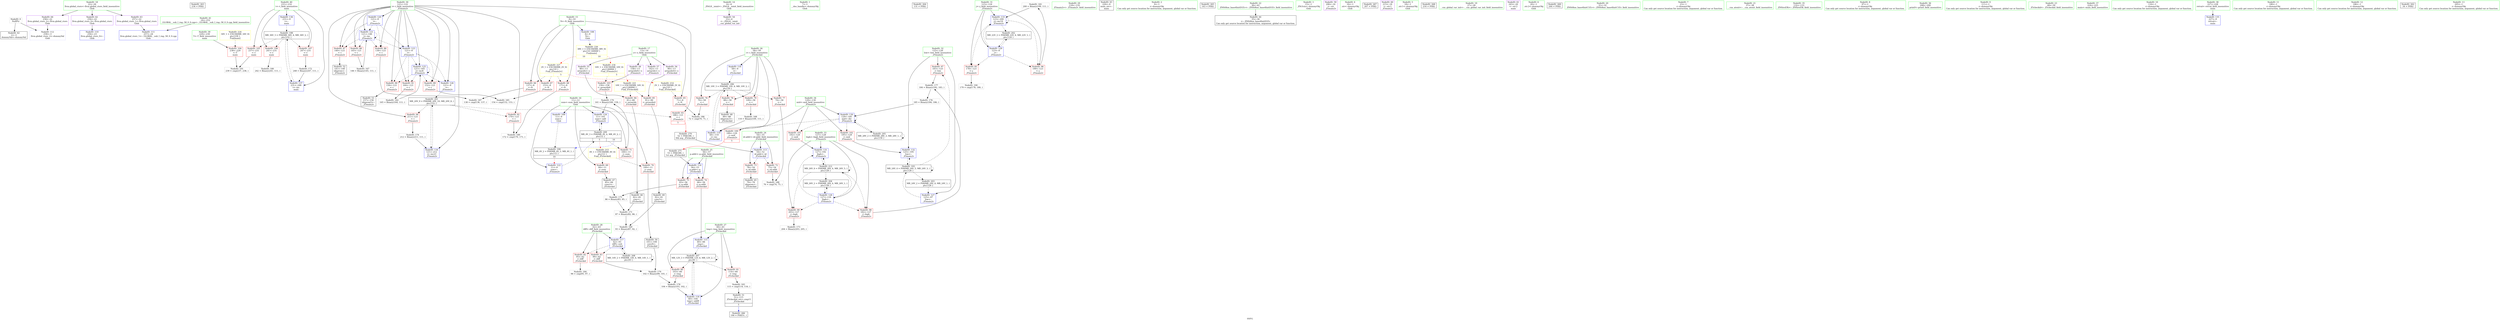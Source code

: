 digraph "SVFG" {
	label="SVFG";

	Node0x55577282d290 [shape=record,color=grey,label="{NodeID: 0\nNullPtr}"];
	Node0x55577282d290 -> Node0x555772835c70[style=solid];
	Node0x55577282d290 -> Node0x555772836f70[style=solid];
	Node0x55577285eca0 [shape=record,color=black,label="{NodeID: 263\n234 = PHI()\n}"];
	Node0x55577283fa10 [shape=record,color=grey,label="{NodeID: 180\n242 = Binary(241, 111, )\n}"];
	Node0x555772836280 [shape=record,color=red,label="{NodeID: 97\n183\<--125\n\<--low\n_Z5main2v\n}"];
	Node0x555772836280 -> Node0x55577283f590[style=solid];
	Node0x555772834320 [shape=record,color=green,label="{NodeID: 14\n4\<--6\n_ZStL8__ioinit\<--_ZStL8__ioinit_field_insensitive\nGlob }"];
	Node0x555772834320 -> Node0x5557728376b0[style=solid];
	Node0x555772836e70 [shape=record,color=blue,label="{NodeID: 111\n257\<--24\nllvm.global_ctors_1\<--_GLOBAL__sub_I_rng..58_0_0.cpp\nGlob }"];
	Node0x555772835020 [shape=record,color=green,label="{NodeID: 28\n62\<--63\ndiff\<--diff_field_insensitive\n_Z5checkid\n}"];
	Node0x555772835020 -> Node0x555772838e00[style=solid];
	Node0x555772835020 -> Node0x555772838ed0[style=solid];
	Node0x555772835020 -> Node0x55577283bb60[style=solid];
	Node0x55577284cfd0 [shape=record,color=black,label="{NodeID: 208\nMR_14V_2 = PHI(MR_14V_4, MR_14V_1, )\npts\{63 \}\n}"];
	Node0x55577284cfd0 -> Node0x55577283bb60[style=dashed];
	Node0x55577284cfd0 -> Node0x55577284cfd0[style=dashed];
	Node0x55577283c1e0 [shape=record,color=blue,label="{NodeID: 125\n121\<--165\ni\<--inc8\n_Z5main2v\n}"];
	Node0x55577283c1e0 -> Node0x5557728393b0[style=dashed];
	Node0x55577283c1e0 -> Node0x555772839480[style=dashed];
	Node0x55577283c1e0 -> Node0x555772839550[style=dashed];
	Node0x55577283c1e0 -> Node0x55577283c1e0[style=dashed];
	Node0x55577283c1e0 -> Node0x55577283c2b0[style=dashed];
	Node0x555772835c70 [shape=record,color=black,label="{NodeID: 42\n2\<--3\ndummyVal\<--dummyVal\n}"];
	Node0x555772837850 [shape=record,color=purple,label="{NodeID: 56\n90\<--13\narrayidx4\<--s\n_Z5checkid\n}"];
	Node0x555772837850 -> Node0x555772839070[style=solid];
	Node0x555772838440 [shape=record,color=red,label="{NodeID: 70\n100\<--11\n\<--sum\n_Z5checkid\n}"];
	Node0x555772838440 -> Node0x555772837370[style=solid];
	Node0x55577283e690 [shape=record,color=grey,label="{NodeID: 167\n146 = Binary(145, 111, )\n}"];
	Node0x55577283e690 -> Node0x55577283bea0[style=solid];
	Node0x555772838fa0 [shape=record,color=red,label="{NodeID: 84\n81\<--80\n\<--arrayidx\n_Z5checkid\n}"];
	Node0x555772838fa0 -> Node0x555772836010[style=solid];
	Node0x55577282d150 [shape=record,color=green,label="{NodeID: 1\n7\<--1\n__dso_handle\<--dummyObj\nGlob }"];
	Node0x55577285eda0 [shape=record,color=black,label="{NodeID: 264\n131 = PHI()\n}"];
	Node0x55577283fb90 [shape=record,color=grey,label="{NodeID: 181\n200 = Binary(199, 111, )\n}"];
	Node0x55577283fb90 -> Node0x55577283c860[style=solid];
	Node0x555772836350 [shape=record,color=red,label="{NodeID: 98\n182\<--127\n\<--high\n_Z5main2v\n}"];
	Node0x555772836350 -> Node0x55577283f590[style=solid];
	Node0x5557728343e0 [shape=record,color=green,label="{NodeID: 15\n8\<--10\nN\<--N_field_insensitive\nGlob }"];
	Node0x5557728343e0 -> Node0x555772838030[style=solid];
	Node0x5557728343e0 -> Node0x555772838100[style=solid];
	Node0x5557728343e0 -> Node0x5557728381d0[style=solid];
	Node0x5557728343e0 -> Node0x5557728382a0[style=solid];
	Node0x5557728343e0 -> Node0x555772836b70[style=solid];
	Node0x555772836f70 [shape=record,color=blue, style = dotted,label="{NodeID: 112\n258\<--3\nllvm.global_ctors_2\<--dummyVal\nGlob }"];
	Node0x5557728350f0 [shape=record,color=green,label="{NodeID: 29\n118\<--119\n_Z5main2v\<--_Z5main2v_field_insensitive\n}"];
	Node0x55577284d4d0 [shape=record,color=black,label="{NodeID: 209\nMR_4V_3 = PHI(MR_4V_4, MR_4V_2, )\npts\{12 \}\n|{|<s2>5|<s3>10}}"];
	Node0x55577284d4d0 -> Node0x555772838510[style=dashed];
	Node0x55577284d4d0 -> Node0x55577283c110[style=dashed];
	Node0x55577284d4d0:s2 -> Node0x555772850100[style=dashed,color=red];
	Node0x55577284d4d0:s3 -> Node0x55577284a2d0[style=dashed,color=blue];
	Node0x55577283c2b0 [shape=record,color=blue,label="{NodeID: 126\n121\<--9\ni\<--\n_Z5main2v\n}"];
	Node0x55577283c2b0 -> Node0x55577284acd0[style=dashed];
	Node0x555772835d70 [shape=record,color=black,label="{NodeID: 43\n226\<--9\nmain_ret\<--\nmain\n}"];
	Node0x555772837920 [shape=record,color=purple,label="{NodeID: 57\n142\<--13\narrayidx\<--s\n_Z5main2v\n}"];
	Node0x555772838510 [shape=record,color=red,label="{NodeID: 71\n160\<--11\n\<--sum\n_Z5main2v\n}"];
	Node0x555772838510 -> Node0x55577283eb10[style=solid];
	Node0x55577283e810 [shape=record,color=grey,label="{NodeID: 168\n110 = Binary(109, 111, )\n}"];
	Node0x55577283e810 -> Node0x55577283bd00[style=solid];
	Node0x555772839070 [shape=record,color=red,label="{NodeID: 85\n91\<--90\n\<--arrayidx4\n_Z5checkid\n}"];
	Node0x555772839070 -> Node0x5557728372a0[style=solid];
	Node0x555772833560 [shape=record,color=green,label="{NodeID: 2\n9\<--1\n\<--dummyObj\nCan only get source location for instruction, argument, global var or function.}"];
	Node0x55577285eea0 [shape=record,color=black,label="{NodeID: 265\n143 = PHI()\n}"];
	Node0x55577283fd10 [shape=record,color=grey,label="{NodeID: 182\n165 = Binary(164, 111, )\n}"];
	Node0x55577283fd10 -> Node0x55577283c1e0[style=solid];
	Node0x555772836420 [shape=record,color=red,label="{NodeID: 99\n203\<--127\n\<--high\n_Z5main2v\n}"];
	Node0x555772836420 -> Node0x55577283ef90[style=solid];
	Node0x5557728344e0 [shape=record,color=green,label="{NodeID: 16\n11\<--12\nsum\<--sum_field_insensitive\nGlob }"];
	Node0x5557728344e0 -> Node0x555772838370[style=solid];
	Node0x5557728344e0 -> Node0x555772838440[style=solid];
	Node0x5557728344e0 -> Node0x555772838510[style=solid];
	Node0x5557728344e0 -> Node0x555772836c70[style=solid];
	Node0x5557728344e0 -> Node0x55577283bf70[style=solid];
	Node0x5557728344e0 -> Node0x55577283c110[style=solid];
	Node0x555772837070 [shape=record,color=blue,label="{NodeID: 113\n54\<--52\nid.addr\<--id\n_Z5checkid\n}"];
	Node0x555772837070 -> Node0x5557728385e0[style=dashed];
	Node0x555772837070 -> Node0x5557728386b0[style=dashed];
	Node0x5557728351f0 [shape=record,color=green,label="{NodeID: 30\n121\<--122\ni\<--i_field_insensitive\n_Z5main2v\n}"];
	Node0x5557728351f0 -> Node0x555772839140[style=solid];
	Node0x5557728351f0 -> Node0x555772839210[style=solid];
	Node0x5557728351f0 -> Node0x5557728392e0[style=solid];
	Node0x5557728351f0 -> Node0x5557728393b0[style=solid];
	Node0x5557728351f0 -> Node0x555772839480[style=solid];
	Node0x5557728351f0 -> Node0x555772839550[style=solid];
	Node0x5557728351f0 -> Node0x555772839620[style=solid];
	Node0x5557728351f0 -> Node0x5557728396f0[style=solid];
	Node0x5557728351f0 -> Node0x5557728397c0[style=solid];
	Node0x5557728351f0 -> Node0x55577283bdd0[style=solid];
	Node0x5557728351f0 -> Node0x55577283bea0[style=solid];
	Node0x5557728351f0 -> Node0x55577283c040[style=solid];
	Node0x5557728351f0 -> Node0x55577283c1e0[style=solid];
	Node0x5557728351f0 -> Node0x55577283c2b0[style=solid];
	Node0x5557728351f0 -> Node0x55577283c930[style=solid];
	Node0x55577283c380 [shape=record,color=blue,label="{NodeID: 127\n125\<--97\nlow\<--\n_Z5main2v\n}"];
	Node0x55577283c380 -> Node0x5557728484d0[style=dashed];
	Node0x555772835e40 [shape=record,color=black,label="{NodeID: 44\n35\<--36\n\<--_ZNSt8ios_base4InitD1Ev\nCan only get source location for instruction, argument, global var or function.}"];
	Node0x555772850910 [shape=record,color=yellow,style=double,label="{NodeID: 224\n34V_1 = ENCHI(MR_34V_0)\npts\{230 \}\nFun[main]}"];
	Node0x555772850910 -> Node0x555772836830[style=dashed];
	Node0x5557728379f0 [shape=record,color=purple,label="{NodeID: 58\n158\<--13\narrayidx6\<--s\n_Z5main2v\n}"];
	Node0x5557728379f0 -> Node0x555772836760[style=solid];
	Node0x5557728385e0 [shape=record,color=red,label="{NodeID: 72\n75\<--54\n\<--id.addr\n_Z5checkid\n}"];
	Node0x5557728385e0 -> Node0x555772840610[style=solid];
	Node0x55577283e990 [shape=record,color=grey,label="{NodeID: 169\n93 = Binary(87, 92, )\n}"];
	Node0x55577283e990 -> Node0x55577283bb60[style=solid];
	Node0x555772839140 [shape=record,color=red,label="{NodeID: 86\n136\<--121\n\<--i\n_Z5main2v\n}"];
	Node0x555772839140 -> Node0x555772840490[style=solid];
	Node0x55577282c260 [shape=record,color=green,label="{NodeID: 3\n15\<--1\n_ZSt3cin\<--dummyObj\nGlob }"];
	Node0x55577285efa0 [shape=record,color=black,label="{NodeID: 266\n190 = PHI(51, )\n}"];
	Node0x55577283fe90 [shape=record,color=grey,label="{NodeID: 183\n115 = cmp(114, 116, )\n}"];
	Node0x55577283fe90 -> Node0x555772837440[style=solid];
	Node0x5557728364f0 [shape=record,color=red,label="{NodeID: 100\n189\<--129\n\<--mid\n_Z5main2v\n|{<s0>5}}"];
	Node0x5557728364f0:s0 -> Node0x55577285f590[style=solid,color=red];
	Node0x5557728345e0 [shape=record,color=green,label="{NodeID: 17\n13\<--14\ns\<--s_field_insensitive\nGlob }"];
	Node0x5557728345e0 -> Node0x555772837780[style=solid];
	Node0x5557728345e0 -> Node0x555772837850[style=solid];
	Node0x5557728345e0 -> Node0x555772837920[style=solid];
	Node0x5557728345e0 -> Node0x5557728379f0[style=solid];
	Node0x555772837140 [shape=record,color=blue,label="{NodeID: 114\n56\<--53\np.addr\<--p\n_Z5checkid\n}"];
	Node0x555772837140 -> Node0x555772838780[style=dashed];
	Node0x555772837140 -> Node0x555772838850[style=dashed];
	Node0x5557728352c0 [shape=record,color=green,label="{NodeID: 31\n123\<--124\nj\<--j_field_insensitive\n_Z5main2v\n}"];
	Node0x5557728352c0 -> Node0x555772839890[style=solid];
	Node0x5557728352c0 -> Node0x5557728361b0[style=solid];
	Node0x5557728352c0 -> Node0x55577283c520[style=solid];
	Node0x5557728352c0 -> Node0x55577283c860[style=solid];
	Node0x55577283c450 [shape=record,color=blue,label="{NodeID: 128\n127\<--116\nhigh\<--\n_Z5main2v\n}"];
	Node0x55577283c450 -> Node0x555772836350[style=dashed];
	Node0x55577283c450 -> Node0x555772836420[style=dashed];
	Node0x55577283c450 -> Node0x55577283c6c0[style=dashed];
	Node0x55577283c450 -> Node0x55577284bbd0[style=dashed];
	Node0x55577283c450 -> Node0x55577284e3d0[style=dashed];
	Node0x555772835f40 [shape=record,color=black,label="{NodeID: 45\n79\<--78\nidxprom\<--\n_Z5checkid\n}"];
	Node0x555772837ac0 [shape=record,color=purple,label="{NodeID: 59\n206\<--16\n\<--.str\n_Z5main2v\n}"];
	Node0x5557728386b0 [shape=record,color=red,label="{NodeID: 73\n78\<--54\n\<--id.addr\n_Z5checkid\n}"];
	Node0x5557728386b0 -> Node0x555772835f40[style=solid];
	Node0x55577283eb10 [shape=record,color=grey,label="{NodeID: 170\n161 = Binary(160, 159, )\n}"];
	Node0x55577283eb10 -> Node0x55577283c110[style=solid];
	Node0x555772839210 [shape=record,color=red,label="{NodeID: 87\n140\<--121\n\<--i\n_Z5main2v\n}"];
	Node0x555772839210 -> Node0x555772837510[style=solid];
	Node0x55577282c2f0 [shape=record,color=green,label="{NodeID: 4\n16\<--1\n.str\<--dummyObj\nGlob }"];
	Node0x55577285f100 [shape=record,color=black,label="{NodeID: 267\n207 = PHI()\n}"];
	Node0x555772840010 [shape=record,color=grey,label="{NodeID: 184\n96 = cmp(95, 97, )\n}"];
	Node0x5557728365c0 [shape=record,color=red,label="{NodeID: 101\n192\<--129\n\<--mid\n_Z5main2v\n}"];
	Node0x5557728365c0 -> Node0x55577283c6c0[style=solid];
	Node0x5557728346e0 [shape=record,color=green,label="{NodeID: 18\n22\<--26\nllvm.global_ctors\<--llvm.global_ctors_field_insensitive\nGlob }"];
	Node0x5557728346e0 -> Node0x555772837d30[style=solid];
	Node0x5557728346e0 -> Node0x555772837e30[style=solid];
	Node0x5557728346e0 -> Node0x555772837f30[style=solid];
	Node0x555772849dd0 [shape=record,color=black,label="{NodeID: 198\nMR_36V_3 = PHI(MR_36V_4, MR_36V_2, )\npts\{232 \}\n}"];
	Node0x555772849dd0 -> Node0x555772836900[style=dashed];
	Node0x555772849dd0 -> Node0x5557728369d0[style=dashed];
	Node0x555772849dd0 -> Node0x555772836aa0[style=dashed];
	Node0x555772849dd0 -> Node0x55577283cba0[style=dashed];
	Node0x55577283b9c0 [shape=record,color=blue,label="{NodeID: 115\n60\<--66\ntmp\<--\n_Z5checkid\n}"];
	Node0x55577283b9c0 -> Node0x55577284cad0[style=dashed];
	Node0x555772835390 [shape=record,color=green,label="{NodeID: 32\n125\<--126\nlow\<--low_field_insensitive\n_Z5main2v\n}"];
	Node0x555772835390 -> Node0x555772836280[style=solid];
	Node0x555772835390 -> Node0x55577283c380[style=solid];
	Node0x555772835390 -> Node0x55577283c790[style=solid];
	Node0x55577284e3d0 [shape=record,color=black,label="{NodeID: 212\nMR_26V_6 = PHI(MR_26V_4, MR_26V_5, )\npts\{128 \}\n}"];
	Node0x55577284e3d0 -> Node0x555772836350[style=dashed];
	Node0x55577284e3d0 -> Node0x555772836420[style=dashed];
	Node0x55577284e3d0 -> Node0x55577283c6c0[style=dashed];
	Node0x55577284e3d0 -> Node0x55577284bbd0[style=dashed];
	Node0x55577284e3d0 -> Node0x55577284e3d0[style=dashed];
	Node0x55577283c520 [shape=record,color=blue,label="{NodeID: 129\n123\<--9\nj\<--\n_Z5main2v\n}"];
	Node0x55577283c520 -> Node0x555772839890[style=dashed];
	Node0x55577283c520 -> Node0x5557728361b0[style=dashed];
	Node0x55577283c520 -> Node0x55577283c860[style=dashed];
	Node0x55577283c520 -> Node0x55577284b1d0[style=dashed];
	Node0x555772836010 [shape=record,color=black,label="{NodeID: 46\n82\<--81\nconv\<--\n_Z5checkid\n}"];
	Node0x555772836010 -> Node0x55577283ec90[style=solid];
	Node0x555772850ad0 [shape=record,color=yellow,style=double,label="{NodeID: 226\n38V_1 = ENCHI(MR_38V_0)\npts\{10 140000 \}\nFun[main]|{<s0>10|<s1>10}}"];
	Node0x555772850ad0:s0 -> Node0x555772850be0[style=dashed,color=red];
	Node0x555772850ad0:s1 -> Node0x555772851230[style=dashed,color=red];
	Node0x555772837b90 [shape=record,color=purple,label="{NodeID: 60\n215\<--18\n\<--.str.1\n_Z5main2v\n}"];
	Node0x555772838780 [shape=record,color=red,label="{NodeID: 74\n66\<--56\n\<--p.addr\n_Z5checkid\n}"];
	Node0x555772838780 -> Node0x55577283b9c0[style=solid];
	Node0x55577283ec90 [shape=record,color=grey,label="{NodeID: 171\n87 = Binary(82, 86, )\n}"];
	Node0x55577283ec90 -> Node0x55577283e990[style=solid];
	Node0x5557728392e0 [shape=record,color=red,label="{NodeID: 88\n145\<--121\n\<--i\n_Z5main2v\n}"];
	Node0x5557728392e0 -> Node0x55577283e690[style=solid];
	Node0x555772833e10 [shape=record,color=green,label="{NodeID: 5\n18\<--1\n.str.1\<--dummyObj\nGlob }"];
	Node0x55577285f1d0 [shape=record,color=black,label="{NodeID: 268\n216 = PHI()\n}"];
	Node0x555772840190 [shape=record,color=grey,label="{NodeID: 185\n154 = cmp(152, 153, )\n}"];
	Node0x555772836690 [shape=record,color=red,label="{NodeID: 102\n195\<--129\n\<--mid\n_Z5main2v\n}"];
	Node0x555772836690 -> Node0x55577283c790[style=solid];
	Node0x5557728347e0 [shape=record,color=green,label="{NodeID: 19\n27\<--28\n__cxx_global_var_init\<--__cxx_global_var_init_field_insensitive\n}"];
	Node0x55577284a2d0 [shape=record,color=black,label="{NodeID: 199\nMR_4V_2 = PHI(MR_4V_3, MR_4V_1, )\npts\{12 \}\n|{<s0>10}}"];
	Node0x55577284a2d0:s0 -> Node0x55577283bf70[style=dashed,color=red];
	Node0x55577283ba90 [shape=record,color=blue,label="{NodeID: 116\n58\<--9\ni\<--\n_Z5checkid\n}"];
	Node0x55577283ba90 -> Node0x55577284c5d0[style=dashed];
	Node0x555772835460 [shape=record,color=green,label="{NodeID: 33\n127\<--128\nhigh\<--high_field_insensitive\n_Z5main2v\n}"];
	Node0x555772835460 -> Node0x555772836350[style=solid];
	Node0x555772835460 -> Node0x555772836420[style=solid];
	Node0x555772835460 -> Node0x55577283c450[style=solid];
	Node0x555772835460 -> Node0x55577283c6c0[style=solid];
	Node0x55577283c5f0 [shape=record,color=blue,label="{NodeID: 130\n129\<--185\nmid\<--div\n_Z5main2v\n}"];
	Node0x55577283c5f0 -> Node0x5557728364f0[style=dashed];
	Node0x55577283c5f0 -> Node0x5557728365c0[style=dashed];
	Node0x55577283c5f0 -> Node0x555772836690[style=dashed];
	Node0x55577283c5f0 -> Node0x55577283c5f0[style=dashed];
	Node0x55577283c5f0 -> Node0x55577284c0d0[style=dashed];
	Node0x5557728360e0 [shape=record,color=black,label="{NodeID: 47\n85\<--84\nconv2\<--\n_Z5checkid\n}"];
	Node0x5557728360e0 -> Node0x55577283f290[style=solid];
	Node0x555772850be0 [shape=record,color=yellow,style=double,label="{NodeID: 227\n2V_1 = ENCHI(MR_2V_0)\npts\{10 \}\nFun[_Z5main2v]|{|<s3>5}}"];
	Node0x555772850be0 -> Node0x555772838100[style=dashed];
	Node0x555772850be0 -> Node0x5557728381d0[style=dashed];
	Node0x555772850be0 -> Node0x5557728382a0[style=dashed];
	Node0x555772850be0:s3 -> Node0x55577284edd0[style=dashed,color=red];
	Node0x555772837c60 [shape=record,color=purple,label="{NodeID: 61\n243\<--20\n\<--.str.2\nmain\n}"];
	Node0x555772838850 [shape=record,color=red,label="{NodeID: 75\n83\<--56\n\<--p.addr\n_Z5checkid\n}"];
	Node0x555772838850 -> Node0x55577283f290[style=solid];
	Node0x55577283ee10 [shape=record,color=grey,label="{NodeID: 172\n248 = Binary(247, 111, )\n}"];
	Node0x55577283ee10 -> Node0x55577283cba0[style=solid];
	Node0x5557728393b0 [shape=record,color=red,label="{NodeID: 89\n152\<--121\n\<--i\n_Z5main2v\n}"];
	Node0x5557728393b0 -> Node0x555772840190[style=solid];
	Node0x555772833ea0 [shape=record,color=green,label="{NodeID: 6\n20\<--1\n.str.2\<--dummyObj\nGlob }"];
	Node0x55577285f2a0 [shape=record,color=black,label="{NodeID: 269\n244 = PHI()\n}"];
	Node0x555772840310 [shape=record,color=grey,label="{NodeID: 186\n72 = cmp(70, 71, )\n}"];
	Node0x555772836760 [shape=record,color=red,label="{NodeID: 103\n159\<--158\n\<--arrayidx6\n_Z5main2v\n}"];
	Node0x555772836760 -> Node0x55577283eb10[style=solid];
	Node0x5557728348e0 [shape=record,color=green,label="{NodeID: 20\n31\<--32\n_ZNSt8ios_base4InitC1Ev\<--_ZNSt8ios_base4InitC1Ev_field_insensitive\n}"];
	Node0x55577283bb60 [shape=record,color=blue,label="{NodeID: 117\n62\<--93\ndiff\<--sub\n_Z5checkid\n}"];
	Node0x55577283bb60 -> Node0x555772838e00[style=dashed];
	Node0x55577283bb60 -> Node0x555772838ed0[style=dashed];
	Node0x55577283bb60 -> Node0x55577284cfd0[style=dashed];
	Node0x555772835530 [shape=record,color=green,label="{NodeID: 34\n129\<--130\nmid\<--mid_field_insensitive\n_Z5main2v\n}"];
	Node0x555772835530 -> Node0x5557728364f0[style=solid];
	Node0x555772835530 -> Node0x5557728365c0[style=solid];
	Node0x555772835530 -> Node0x555772836690[style=solid];
	Node0x555772835530 -> Node0x55577283c5f0[style=solid];
	Node0x55577284edd0 [shape=record,color=yellow,style=double,label="{NodeID: 214\n2V_1 = ENCHI(MR_2V_0)\npts\{10 \}\nFun[_Z5checkid]}"];
	Node0x55577284edd0 -> Node0x555772838030[style=dashed];
	Node0x55577283c6c0 [shape=record,color=blue,label="{NodeID: 131\n127\<--192\nhigh\<--\n_Z5main2v\n}"];
	Node0x55577283c6c0 -> Node0x55577284e3d0[style=dashed];
	Node0x5557728371d0 [shape=record,color=black,label="{NodeID: 48\n89\<--88\nidxprom3\<--\n_Z5checkid\n}"];
	Node0x555772837d30 [shape=record,color=purple,label="{NodeID: 62\n256\<--22\nllvm.global_ctors_0\<--llvm.global_ctors\nGlob }"];
	Node0x555772837d30 -> Node0x555772836d70[style=solid];
	Node0x555772838920 [shape=record,color=red,label="{NodeID: 76\n70\<--58\n\<--i\n_Z5checkid\n}"];
	Node0x555772838920 -> Node0x555772840310[style=solid];
	Node0x55577283ef90 [shape=record,color=grey,label="{NodeID: 173\n204 = Binary(203, 205, )\n}"];
	Node0x555772839480 [shape=record,color=red,label="{NodeID: 90\n156\<--121\n\<--i\n_Z5main2v\n}"];
	Node0x555772839480 -> Node0x5557728375e0[style=solid];
	Node0x555772833f30 [shape=record,color=green,label="{NodeID: 7\n23\<--1\n\<--dummyObj\nCan only get source location for instruction, argument, global var or function.}"];
	Node0x55577285f3a0 [shape=record,color=black,label="{NodeID: 270\n52 = PHI(188, )\n0th arg _Z5checkid }"];
	Node0x55577285f3a0 -> Node0x555772837070[style=solid];
	Node0x555772840490 [shape=record,color=grey,label="{NodeID: 187\n138 = cmp(136, 137, )\n}"];
	Node0x555772836830 [shape=record,color=red,label="{NodeID: 104\n238\<--229\n\<--T\nmain\n}"];
	Node0x555772836830 -> Node0x555772840a90[style=solid];
	Node0x5557728349e0 [shape=record,color=green,label="{NodeID: 21\n37\<--38\n__cxa_atexit\<--__cxa_atexit_field_insensitive\n}"];
	Node0x55577284acd0 [shape=record,color=black,label="{NodeID: 201\nMR_20V_9 = PHI(MR_20V_10, MR_20V_8, )\npts\{122 \}\n}"];
	Node0x55577284acd0 -> Node0x555772839620[style=dashed];
	Node0x55577284acd0 -> Node0x5557728396f0[style=dashed];
	Node0x55577284acd0 -> Node0x5557728397c0[style=dashed];
	Node0x55577284acd0 -> Node0x55577283c930[style=dashed];
	Node0x55577283bc30 [shape=record,color=blue,label="{NodeID: 118\n60\<--104\ntmp\<--add9\n_Z5checkid\n}"];
	Node0x55577283bc30 -> Node0x55577284cad0[style=dashed];
	Node0x555772835600 [shape=record,color=green,label="{NodeID: 35\n132\<--133\n_ZNSirsERi\<--_ZNSirsERi_field_insensitive\n}"];
	Node0x555772850100 [shape=record,color=yellow,style=double,label="{NodeID: 215\n4V_1 = ENCHI(MR_4V_0)\npts\{12 \}\nFun[_Z5checkid]}"];
	Node0x555772850100 -> Node0x555772838370[style=dashed];
	Node0x555772850100 -> Node0x555772838440[style=dashed];
	Node0x55577283c790 [shape=record,color=blue,label="{NodeID: 132\n125\<--195\nlow\<--\n_Z5main2v\n}"];
	Node0x55577283c790 -> Node0x5557728484d0[style=dashed];
	Node0x5557728372a0 [shape=record,color=black,label="{NodeID: 49\n92\<--91\nconv5\<--\n_Z5checkid\n}"];
	Node0x5557728372a0 -> Node0x55577283e990[style=solid];
	Node0x555772837e30 [shape=record,color=purple,label="{NodeID: 63\n257\<--22\nllvm.global_ctors_1\<--llvm.global_ctors\nGlob }"];
	Node0x555772837e30 -> Node0x555772836e70[style=solid];
	Node0x5557728389f0 [shape=record,color=red,label="{NodeID: 77\n74\<--58\n\<--i\n_Z5checkid\n}"];
	Node0x5557728389f0 -> Node0x555772840610[style=solid];
	Node0x55577283f110 [shape=record,color=grey,label="{NodeID: 174\n212 = Binary(211, 111, )\n}"];
	Node0x55577283f110 -> Node0x55577283c930[style=solid];
	Node0x555772839550 [shape=record,color=red,label="{NodeID: 91\n164\<--121\n\<--i\n_Z5main2v\n}"];
	Node0x555772839550 -> Node0x55577283fd10[style=solid];
	Node0x555772833fc0 [shape=record,color=green,label="{NodeID: 8\n97\<--1\n\<--dummyObj\nCan only get source location for instruction, argument, global var or function.}"];
	Node0x55577285f590 [shape=record,color=black,label="{NodeID: 271\n53 = PHI(189, )\n1st arg _Z5checkid }"];
	Node0x55577285f590 -> Node0x555772837140[style=solid];
	Node0x555772840610 [shape=record,color=grey,label="{NodeID: 188\n76 = cmp(74, 75, )\n}"];
	Node0x555772836900 [shape=record,color=red,label="{NodeID: 105\n237\<--231\n\<--t\nmain\n}"];
	Node0x555772836900 -> Node0x555772840a90[style=solid];
	Node0x555772834ae0 [shape=record,color=green,label="{NodeID: 22\n36\<--42\n_ZNSt8ios_base4InitD1Ev\<--_ZNSt8ios_base4InitD1Ev_field_insensitive\n}"];
	Node0x555772834ae0 -> Node0x555772835e40[style=solid];
	Node0x55577284b1d0 [shape=record,color=black,label="{NodeID: 202\nMR_22V_2 = PHI(MR_22V_4, MR_22V_1, )\npts\{124 \}\n}"];
	Node0x55577284b1d0 -> Node0x55577283c520[style=dashed];
	Node0x55577283bd00 [shape=record,color=blue,label="{NodeID: 119\n58\<--110\ni\<--inc\n_Z5checkid\n}"];
	Node0x55577283bd00 -> Node0x55577284c5d0[style=dashed];
	Node0x555772835700 [shape=record,color=green,label="{NodeID: 36\n208\<--209\nprintf\<--printf_field_insensitive\n}"];
	Node0x55577283c860 [shape=record,color=blue,label="{NodeID: 133\n123\<--200\nj\<--inc19\n_Z5main2v\n}"];
	Node0x55577283c860 -> Node0x555772839890[style=dashed];
	Node0x55577283c860 -> Node0x5557728361b0[style=dashed];
	Node0x55577283c860 -> Node0x55577283c860[style=dashed];
	Node0x55577283c860 -> Node0x55577284b1d0[style=dashed];
	Node0x555772837370 [shape=record,color=black,label="{NodeID: 50\n101\<--100\nconv8\<--\n_Z5checkid\n}"];
	Node0x555772837370 -> Node0x55577283f890[style=solid];
	Node0x555772837f30 [shape=record,color=purple,label="{NodeID: 64\n258\<--22\nllvm.global_ctors_2\<--llvm.global_ctors\nGlob }"];
	Node0x555772837f30 -> Node0x555772836f70[style=solid];
	Node0x555772838ac0 [shape=record,color=red,label="{NodeID: 78\n88\<--58\n\<--i\n_Z5checkid\n}"];
	Node0x555772838ac0 -> Node0x5557728371d0[style=solid];
	Node0x55577283f290 [shape=record,color=grey,label="{NodeID: 175\n86 = Binary(83, 85, )\n}"];
	Node0x55577283f290 -> Node0x55577283ec90[style=solid];
	Node0x555772839620 [shape=record,color=red,label="{NodeID: 92\n170\<--121\n\<--i\n_Z5main2v\n}"];
	Node0x555772839620 -> Node0x555772840790[style=solid];
	Node0x555772834050 [shape=record,color=green,label="{NodeID: 9\n111\<--1\n\<--dummyObj\nCan only get source location for instruction, argument, global var or function.}"];
	Node0x555772840790 [shape=record,color=grey,label="{NodeID: 189\n172 = cmp(170, 171, )\n}"];
	Node0x5557728369d0 [shape=record,color=red,label="{NodeID: 106\n241\<--231\n\<--t\nmain\n}"];
	Node0x5557728369d0 -> Node0x55577283fa10[style=solid];
	Node0x555772834be0 [shape=record,color=green,label="{NodeID: 23\n49\<--50\n_Z5checkid\<--_Z5checkid_field_insensitive\n}"];
	Node0x55577284b6d0 [shape=record,color=black,label="{NodeID: 203\nMR_24V_2 = PHI(MR_24V_4, MR_24V_1, )\npts\{126 \}\n}"];
	Node0x55577284b6d0 -> Node0x55577283c380[style=dashed];
	Node0x55577283bdd0 [shape=record,color=blue,label="{NodeID: 120\n121\<--9\ni\<--\n_Z5main2v\n}"];
	Node0x55577283bdd0 -> Node0x555772839140[style=dashed];
	Node0x55577283bdd0 -> Node0x555772839210[style=dashed];
	Node0x55577283bdd0 -> Node0x5557728392e0[style=dashed];
	Node0x55577283bdd0 -> Node0x55577283bea0[style=dashed];
	Node0x55577283bdd0 -> Node0x55577283c040[style=dashed];
	Node0x555772835800 [shape=record,color=green,label="{NodeID: 37\n224\<--225\nmain\<--main_field_insensitive\n}"];
	Node0x55577283c930 [shape=record,color=blue,label="{NodeID: 134\n121\<--212\ni\<--inc23\n_Z5main2v\n}"];
	Node0x55577283c930 -> Node0x55577284acd0[style=dashed];
	Node0x555772837440 [shape=record,color=black,label="{NodeID: 51\n51\<--115\n_Z5checkid_ret\<--cmp11\n_Z5checkid\n|{<s0>5}}"];
	Node0x555772837440:s0 -> Node0x55577285efa0[style=solid,color=blue];
	Node0x555772838030 [shape=record,color=red,label="{NodeID: 65\n71\<--8\n\<--N\n_Z5checkid\n}"];
	Node0x555772838030 -> Node0x555772840310[style=solid];
	Node0x555772838b90 [shape=record,color=red,label="{NodeID: 79\n109\<--58\n\<--i\n_Z5checkid\n}"];
	Node0x555772838b90 -> Node0x55577283e810[style=solid];
	Node0x55577283f410 [shape=record,color=grey,label="{NodeID: 176\n185 = Binary(184, 186, )\n}"];
	Node0x55577283f410 -> Node0x55577283c5f0[style=solid];
	Node0x5557728396f0 [shape=record,color=red,label="{NodeID: 93\n188\<--121\n\<--i\n_Z5main2v\n|{<s0>5}}"];
	Node0x5557728396f0:s0 -> Node0x55577285f3a0[style=solid,color=red];
	Node0x5557728340e0 [shape=record,color=green,label="{NodeID: 10\n116\<--1\n\<--dummyObj\nCan only get source location for instruction, argument, global var or function.}"];
	Node0x555772840910 [shape=record,color=grey,label="{NodeID: 190\n179 = cmp(178, 180, )\n}"];
	Node0x555772836aa0 [shape=record,color=red,label="{NodeID: 107\n247\<--231\n\<--t\nmain\n}"];
	Node0x555772836aa0 -> Node0x55577283ee10[style=solid];
	Node0x555772834ce0 [shape=record,color=green,label="{NodeID: 24\n54\<--55\nid.addr\<--id.addr_field_insensitive\n_Z5checkid\n}"];
	Node0x555772834ce0 -> Node0x5557728385e0[style=solid];
	Node0x555772834ce0 -> Node0x5557728386b0[style=solid];
	Node0x555772834ce0 -> Node0x555772837070[style=solid];
	Node0x55577284bbd0 [shape=record,color=black,label="{NodeID: 204\nMR_26V_2 = PHI(MR_26V_4, MR_26V_1, )\npts\{128 \}\n}"];
	Node0x55577284bbd0 -> Node0x55577283c450[style=dashed];
	Node0x55577283bea0 [shape=record,color=blue,label="{NodeID: 121\n121\<--146\ni\<--inc\n_Z5main2v\n}"];
	Node0x55577283bea0 -> Node0x555772839140[style=dashed];
	Node0x55577283bea0 -> Node0x555772839210[style=dashed];
	Node0x55577283bea0 -> Node0x5557728392e0[style=dashed];
	Node0x55577283bea0 -> Node0x55577283bea0[style=dashed];
	Node0x55577283bea0 -> Node0x55577283c040[style=dashed];
	Node0x555772835900 [shape=record,color=green,label="{NodeID: 38\n227\<--228\nretval\<--retval_field_insensitive\nmain\n}"];
	Node0x555772835900 -> Node0x55577283ca00[style=solid];
	Node0x55577283ca00 [shape=record,color=blue,label="{NodeID: 135\n227\<--9\nretval\<--\nmain\n}"];
	Node0x555772837510 [shape=record,color=black,label="{NodeID: 52\n141\<--140\nidxprom\<--\n_Z5main2v\n}"];
	Node0x555772838100 [shape=record,color=red,label="{NodeID: 66\n137\<--8\n\<--N\n_Z5main2v\n}"];
	Node0x555772838100 -> Node0x555772840490[style=solid];
	Node0x555772838c60 [shape=record,color=red,label="{NodeID: 80\n103\<--60\n\<--tmp\n_Z5checkid\n}"];
	Node0x555772838c60 -> Node0x55577283f710[style=solid];
	Node0x55577283f590 [shape=record,color=grey,label="{NodeID: 177\n184 = Binary(182, 183, )\n}"];
	Node0x55577283f590 -> Node0x55577283f410[style=solid];
	Node0x5557728397c0 [shape=record,color=red,label="{NodeID: 94\n211\<--121\n\<--i\n_Z5main2v\n}"];
	Node0x5557728397c0 -> Node0x55577283f110[style=solid];
	Node0x555772834170 [shape=record,color=green,label="{NodeID: 11\n180\<--1\n\<--dummyObj\nCan only get source location for instruction, argument, global var or function.}"];
	Node0x555772840a90 [shape=record,color=grey,label="{NodeID: 191\n239 = cmp(237, 238, )\n}"];
	Node0x555772836b70 [shape=record,color=blue,label="{NodeID: 108\n8\<--9\nN\<--\nGlob }"];
	Node0x555772836b70 -> Node0x555772850ad0[style=dashed];
	Node0x555772834db0 [shape=record,color=green,label="{NodeID: 25\n56\<--57\np.addr\<--p.addr_field_insensitive\n_Z5checkid\n}"];
	Node0x555772834db0 -> Node0x555772838780[style=solid];
	Node0x555772834db0 -> Node0x555772838850[style=solid];
	Node0x555772834db0 -> Node0x555772837140[style=solid];
	Node0x55577284c0d0 [shape=record,color=black,label="{NodeID: 205\nMR_28V_2 = PHI(MR_28V_3, MR_28V_1, )\npts\{130 \}\n}"];
	Node0x55577284c0d0 -> Node0x55577283c5f0[style=dashed];
	Node0x55577284c0d0 -> Node0x55577284c0d0[style=dashed];
	Node0x55577283bf70 [shape=record,color=blue,label="{NodeID: 122\n11\<--9\nsum\<--\n_Z5main2v\n}"];
	Node0x55577283bf70 -> Node0x55577284d4d0[style=dashed];
	Node0x5557728359d0 [shape=record,color=green,label="{NodeID: 39\n229\<--230\nT\<--T_field_insensitive\nmain\n}"];
	Node0x5557728359d0 -> Node0x555772836830[style=solid];
	Node0x55577283cad0 [shape=record,color=blue,label="{NodeID: 136\n231\<--9\nt\<--\nmain\n}"];
	Node0x55577283cad0 -> Node0x555772849dd0[style=dashed];
	Node0x5557728375e0 [shape=record,color=black,label="{NodeID: 53\n157\<--156\nidxprom5\<--\n_Z5main2v\n}"];
	Node0x5557728381d0 [shape=record,color=red,label="{NodeID: 67\n153\<--8\n\<--N\n_Z5main2v\n}"];
	Node0x5557728381d0 -> Node0x555772840190[style=solid];
	Node0x555772838d30 [shape=record,color=red,label="{NodeID: 81\n114\<--60\n\<--tmp\n_Z5checkid\n}"];
	Node0x555772838d30 -> Node0x55577283fe90[style=solid];
	Node0x55577283f710 [shape=record,color=grey,label="{NodeID: 178\n104 = Binary(103, 102, )\n}"];
	Node0x55577283f710 -> Node0x55577283bc30[style=solid];
	Node0x555772839890 [shape=record,color=red,label="{NodeID: 95\n178\<--123\n\<--j\n_Z5main2v\n}"];
	Node0x555772839890 -> Node0x555772840910[style=solid];
	Node0x555772834200 [shape=record,color=green,label="{NodeID: 12\n186\<--1\n\<--dummyObj\nCan only get source location for instruction, argument, global var or function.}"];
	Node0x555772836c70 [shape=record,color=blue,label="{NodeID: 109\n11\<--9\nsum\<--\nGlob }"];
	Node0x555772836c70 -> Node0x55577284a2d0[style=dashed];
	Node0x555772834e80 [shape=record,color=green,label="{NodeID: 26\n58\<--59\ni\<--i_field_insensitive\n_Z5checkid\n}"];
	Node0x555772834e80 -> Node0x555772838920[style=solid];
	Node0x555772834e80 -> Node0x5557728389f0[style=solid];
	Node0x555772834e80 -> Node0x555772838ac0[style=solid];
	Node0x555772834e80 -> Node0x555772838b90[style=solid];
	Node0x555772834e80 -> Node0x55577283ba90[style=solid];
	Node0x555772834e80 -> Node0x55577283bd00[style=solid];
	Node0x55577284c5d0 [shape=record,color=black,label="{NodeID: 206\nMR_10V_3 = PHI(MR_10V_4, MR_10V_2, )\npts\{59 \}\n}"];
	Node0x55577284c5d0 -> Node0x555772838920[style=dashed];
	Node0x55577284c5d0 -> Node0x5557728389f0[style=dashed];
	Node0x55577284c5d0 -> Node0x555772838ac0[style=dashed];
	Node0x55577284c5d0 -> Node0x555772838b90[style=dashed];
	Node0x55577284c5d0 -> Node0x55577283bd00[style=dashed];
	Node0x55577283c040 [shape=record,color=blue,label="{NodeID: 123\n121\<--9\ni\<--\n_Z5main2v\n}"];
	Node0x55577283c040 -> Node0x5557728393b0[style=dashed];
	Node0x55577283c040 -> Node0x555772839480[style=dashed];
	Node0x55577283c040 -> Node0x555772839550[style=dashed];
	Node0x55577283c040 -> Node0x55577283c1e0[style=dashed];
	Node0x55577283c040 -> Node0x55577283c2b0[style=dashed];
	Node0x555772835aa0 [shape=record,color=green,label="{NodeID: 40\n231\<--232\nt\<--t_field_insensitive\nmain\n}"];
	Node0x555772835aa0 -> Node0x555772836900[style=solid];
	Node0x555772835aa0 -> Node0x5557728369d0[style=solid];
	Node0x555772835aa0 -> Node0x555772836aa0[style=solid];
	Node0x555772835aa0 -> Node0x55577283cad0[style=solid];
	Node0x555772835aa0 -> Node0x55577283cba0[style=solid];
	Node0x55577283cba0 [shape=record,color=blue,label="{NodeID: 137\n231\<--248\nt\<--inc\nmain\n}"];
	Node0x55577283cba0 -> Node0x555772849dd0[style=dashed];
	Node0x5557728376b0 [shape=record,color=purple,label="{NodeID: 54\n33\<--4\n\<--_ZStL8__ioinit\n__cxx_global_var_init\n}"];
	Node0x555772851230 [shape=record,color=yellow,style=double,label="{NodeID: 234\n16V_1 = ENCHI(MR_16V_0)\npts\{140000 \}\nFun[_Z5main2v]|{|<s1>5}}"];
	Node0x555772851230 -> Node0x555772836760[style=dashed];
	Node0x555772851230:s1 -> Node0x555772850640[style=dashed,color=red];
	Node0x5557728382a0 [shape=record,color=red,label="{NodeID: 68\n171\<--8\n\<--N\n_Z5main2v\n}"];
	Node0x5557728382a0 -> Node0x555772840790[style=solid];
	Node0x555772838e00 [shape=record,color=red,label="{NodeID: 82\n95\<--62\n\<--diff\n_Z5checkid\n}"];
	Node0x555772838e00 -> Node0x555772840010[style=solid];
	Node0x555772605390 [shape=record,color=black,label="{NodeID: 262\n34 = PHI()\n}"];
	Node0x55577283f890 [shape=record,color=grey,label="{NodeID: 179\n102 = Binary(99, 101, )\n}"];
	Node0x55577283f890 -> Node0x55577283f710[style=solid];
	Node0x5557728361b0 [shape=record,color=red,label="{NodeID: 96\n199\<--123\n\<--j\n_Z5main2v\n}"];
	Node0x5557728361b0 -> Node0x55577283fb90[style=solid];
	Node0x555772834290 [shape=record,color=green,label="{NodeID: 13\n205\<--1\n\<--dummyObj\nCan only get source location for instruction, argument, global var or function.}"];
	Node0x5557728484d0 [shape=record,color=black,label="{NodeID: 193\nMR_24V_4 = PHI(MR_24V_5, MR_24V_3, )\npts\{126 \}\n}"];
	Node0x5557728484d0 -> Node0x555772836280[style=dashed];
	Node0x5557728484d0 -> Node0x55577283c790[style=dashed];
	Node0x5557728484d0 -> Node0x5557728484d0[style=dashed];
	Node0x5557728484d0 -> Node0x55577284b6d0[style=dashed];
	Node0x555772836d70 [shape=record,color=blue,label="{NodeID: 110\n256\<--23\nllvm.global_ctors_0\<--\nGlob }"];
	Node0x555772834f50 [shape=record,color=green,label="{NodeID: 27\n60\<--61\ntmp\<--tmp_field_insensitive\n_Z5checkid\n}"];
	Node0x555772834f50 -> Node0x555772838c60[style=solid];
	Node0x555772834f50 -> Node0x555772838d30[style=solid];
	Node0x555772834f50 -> Node0x55577283b9c0[style=solid];
	Node0x555772834f50 -> Node0x55577283bc30[style=solid];
	Node0x55577284cad0 [shape=record,color=black,label="{NodeID: 207\nMR_12V_3 = PHI(MR_12V_6, MR_12V_2, )\npts\{61 \}\n}"];
	Node0x55577284cad0 -> Node0x555772838c60[style=dashed];
	Node0x55577284cad0 -> Node0x555772838d30[style=dashed];
	Node0x55577284cad0 -> Node0x55577283bc30[style=dashed];
	Node0x55577284cad0 -> Node0x55577284cad0[style=dashed];
	Node0x55577283c110 [shape=record,color=blue,label="{NodeID: 124\n11\<--161\nsum\<--add\n_Z5main2v\n}"];
	Node0x55577283c110 -> Node0x55577284d4d0[style=dashed];
	Node0x555772835b70 [shape=record,color=green,label="{NodeID: 41\n24\<--252\n_GLOBAL__sub_I_rng..58_0_0.cpp\<--_GLOBAL__sub_I_rng..58_0_0.cpp_field_insensitive\n}"];
	Node0x555772835b70 -> Node0x555772836e70[style=solid];
	Node0x555772850640 [shape=record,color=yellow,style=double,label="{NodeID: 221\n16V_1 = ENCHI(MR_16V_0)\npts\{140000 \}\nFun[_Z5checkid]}"];
	Node0x555772850640 -> Node0x555772838fa0[style=dashed];
	Node0x555772850640 -> Node0x555772839070[style=dashed];
	Node0x555772837780 [shape=record,color=purple,label="{NodeID: 55\n80\<--13\narrayidx\<--s\n_Z5checkid\n}"];
	Node0x555772837780 -> Node0x555772838fa0[style=solid];
	Node0x555772838370 [shape=record,color=red,label="{NodeID: 69\n84\<--11\n\<--sum\n_Z5checkid\n}"];
	Node0x555772838370 -> Node0x5557728360e0[style=solid];
	Node0x555772838ed0 [shape=record,color=red,label="{NodeID: 83\n99\<--62\n\<--diff\n_Z5checkid\n}"];
	Node0x555772838ed0 -> Node0x55577283f890[style=solid];
}
